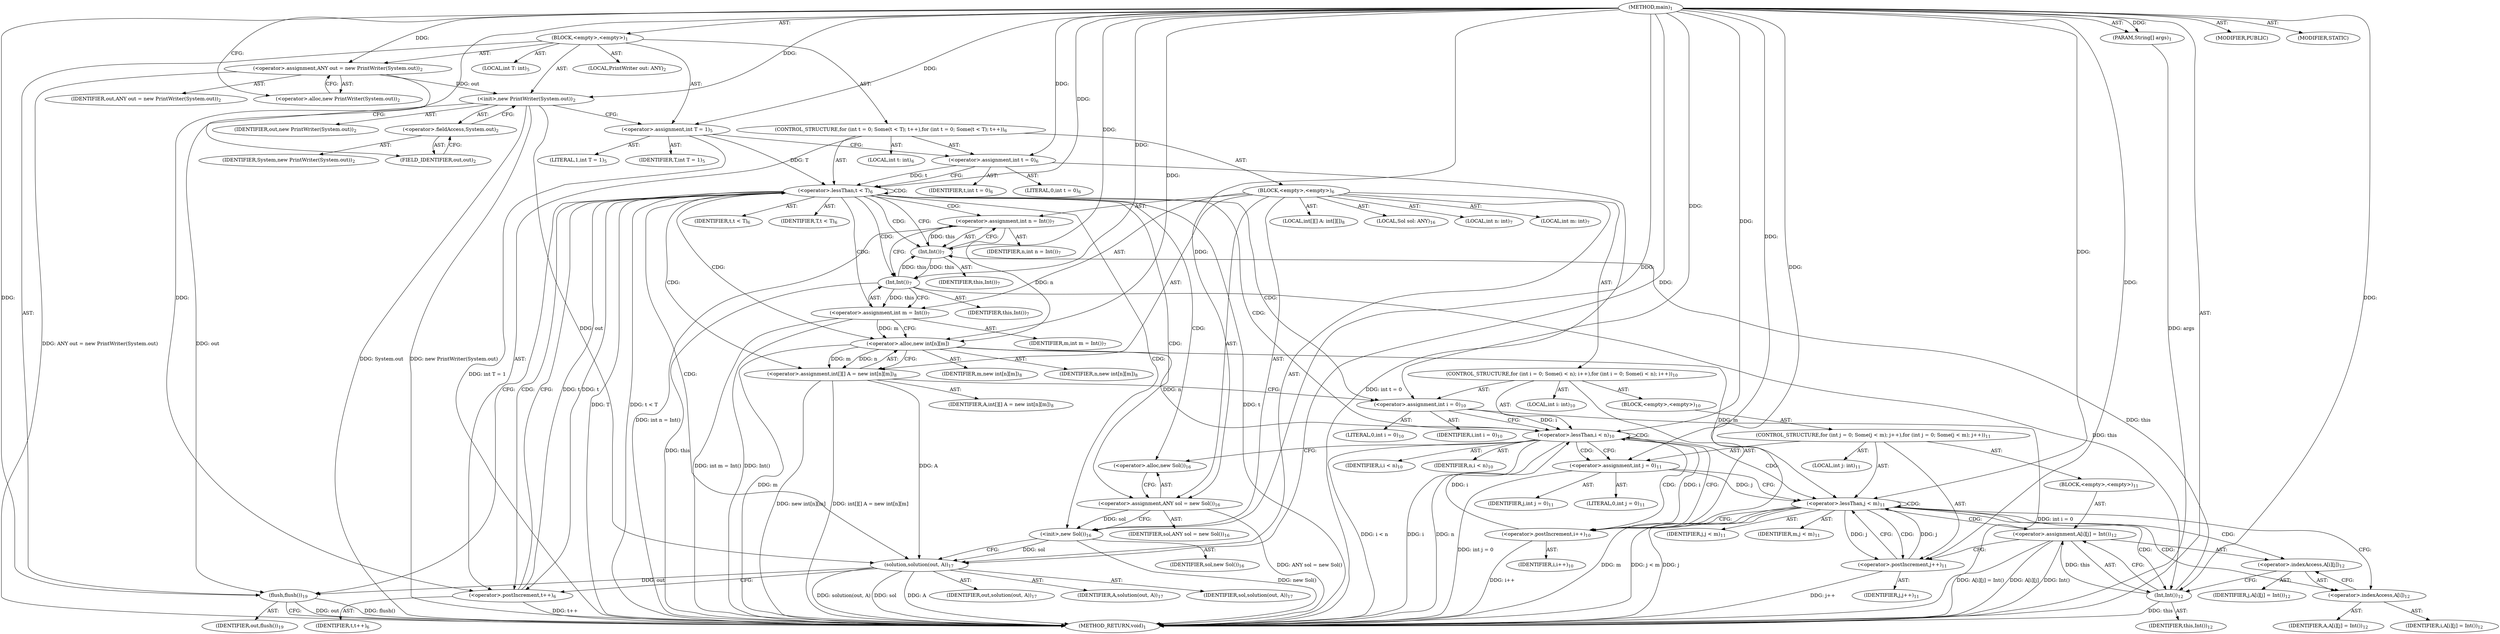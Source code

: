 digraph "main" {  
"21" [label = <(METHOD,main)<SUB>1</SUB>> ]
"22" [label = <(PARAM,String[] args)<SUB>1</SUB>> ]
"23" [label = <(BLOCK,&lt;empty&gt;,&lt;empty&gt;)<SUB>1</SUB>> ]
"4" [label = <(LOCAL,PrintWriter out: ANY)<SUB>2</SUB>> ]
"24" [label = <(&lt;operator&gt;.assignment,ANY out = new PrintWriter(System.out))<SUB>2</SUB>> ]
"25" [label = <(IDENTIFIER,out,ANY out = new PrintWriter(System.out))<SUB>2</SUB>> ]
"26" [label = <(&lt;operator&gt;.alloc,new PrintWriter(System.out))<SUB>2</SUB>> ]
"27" [label = <(&lt;init&gt;,new PrintWriter(System.out))<SUB>2</SUB>> ]
"3" [label = <(IDENTIFIER,out,new PrintWriter(System.out))<SUB>2</SUB>> ]
"28" [label = <(&lt;operator&gt;.fieldAccess,System.out)<SUB>2</SUB>> ]
"29" [label = <(IDENTIFIER,System,new PrintWriter(System.out))<SUB>2</SUB>> ]
"30" [label = <(FIELD_IDENTIFIER,out,out)<SUB>2</SUB>> ]
"31" [label = <(LOCAL,int T: int)<SUB>5</SUB>> ]
"32" [label = <(&lt;operator&gt;.assignment,int T = 1)<SUB>5</SUB>> ]
"33" [label = <(IDENTIFIER,T,int T = 1)<SUB>5</SUB>> ]
"34" [label = <(LITERAL,1,int T = 1)<SUB>5</SUB>> ]
"35" [label = <(CONTROL_STRUCTURE,for (int t = 0; Some(t &lt; T); t++),for (int t = 0; Some(t &lt; T); t++))<SUB>6</SUB>> ]
"36" [label = <(LOCAL,int t: int)<SUB>6</SUB>> ]
"37" [label = <(&lt;operator&gt;.assignment,int t = 0)<SUB>6</SUB>> ]
"38" [label = <(IDENTIFIER,t,int t = 0)<SUB>6</SUB>> ]
"39" [label = <(LITERAL,0,int t = 0)<SUB>6</SUB>> ]
"40" [label = <(&lt;operator&gt;.lessThan,t &lt; T)<SUB>6</SUB>> ]
"41" [label = <(IDENTIFIER,t,t &lt; T)<SUB>6</SUB>> ]
"42" [label = <(IDENTIFIER,T,t &lt; T)<SUB>6</SUB>> ]
"43" [label = <(&lt;operator&gt;.postIncrement,t++)<SUB>6</SUB>> ]
"44" [label = <(IDENTIFIER,t,t++)<SUB>6</SUB>> ]
"45" [label = <(BLOCK,&lt;empty&gt;,&lt;empty&gt;)<SUB>6</SUB>> ]
"46" [label = <(LOCAL,int n: int)<SUB>7</SUB>> ]
"47" [label = <(&lt;operator&gt;.assignment,int n = Int())<SUB>7</SUB>> ]
"48" [label = <(IDENTIFIER,n,int n = Int())<SUB>7</SUB>> ]
"49" [label = <(Int,Int())<SUB>7</SUB>> ]
"50" [label = <(IDENTIFIER,this,Int())<SUB>7</SUB>> ]
"51" [label = <(LOCAL,int m: int)<SUB>7</SUB>> ]
"52" [label = <(&lt;operator&gt;.assignment,int m = Int())<SUB>7</SUB>> ]
"53" [label = <(IDENTIFIER,m,int m = Int())<SUB>7</SUB>> ]
"54" [label = <(Int,Int())<SUB>7</SUB>> ]
"55" [label = <(IDENTIFIER,this,Int())<SUB>7</SUB>> ]
"56" [label = <(LOCAL,int[][] A: int[][])<SUB>8</SUB>> ]
"57" [label = <(&lt;operator&gt;.assignment,int[][] A = new int[n][m])<SUB>8</SUB>> ]
"58" [label = <(IDENTIFIER,A,int[][] A = new int[n][m])<SUB>8</SUB>> ]
"59" [label = <(&lt;operator&gt;.alloc,new int[n][m])> ]
"60" [label = <(IDENTIFIER,n,new int[n][m])<SUB>8</SUB>> ]
"61" [label = <(IDENTIFIER,m,new int[n][m])<SUB>8</SUB>> ]
"62" [label = <(CONTROL_STRUCTURE,for (int i = 0; Some(i &lt; n); i++),for (int i = 0; Some(i &lt; n); i++))<SUB>10</SUB>> ]
"63" [label = <(LOCAL,int i: int)<SUB>10</SUB>> ]
"64" [label = <(&lt;operator&gt;.assignment,int i = 0)<SUB>10</SUB>> ]
"65" [label = <(IDENTIFIER,i,int i = 0)<SUB>10</SUB>> ]
"66" [label = <(LITERAL,0,int i = 0)<SUB>10</SUB>> ]
"67" [label = <(&lt;operator&gt;.lessThan,i &lt; n)<SUB>10</SUB>> ]
"68" [label = <(IDENTIFIER,i,i &lt; n)<SUB>10</SUB>> ]
"69" [label = <(IDENTIFIER,n,i &lt; n)<SUB>10</SUB>> ]
"70" [label = <(&lt;operator&gt;.postIncrement,i++)<SUB>10</SUB>> ]
"71" [label = <(IDENTIFIER,i,i++)<SUB>10</SUB>> ]
"72" [label = <(BLOCK,&lt;empty&gt;,&lt;empty&gt;)<SUB>10</SUB>> ]
"73" [label = <(CONTROL_STRUCTURE,for (int j = 0; Some(j &lt; m); j++),for (int j = 0; Some(j &lt; m); j++))<SUB>11</SUB>> ]
"74" [label = <(LOCAL,int j: int)<SUB>11</SUB>> ]
"75" [label = <(&lt;operator&gt;.assignment,int j = 0)<SUB>11</SUB>> ]
"76" [label = <(IDENTIFIER,j,int j = 0)<SUB>11</SUB>> ]
"77" [label = <(LITERAL,0,int j = 0)<SUB>11</SUB>> ]
"78" [label = <(&lt;operator&gt;.lessThan,j &lt; m)<SUB>11</SUB>> ]
"79" [label = <(IDENTIFIER,j,j &lt; m)<SUB>11</SUB>> ]
"80" [label = <(IDENTIFIER,m,j &lt; m)<SUB>11</SUB>> ]
"81" [label = <(&lt;operator&gt;.postIncrement,j++)<SUB>11</SUB>> ]
"82" [label = <(IDENTIFIER,j,j++)<SUB>11</SUB>> ]
"83" [label = <(BLOCK,&lt;empty&gt;,&lt;empty&gt;)<SUB>11</SUB>> ]
"84" [label = <(&lt;operator&gt;.assignment,A[i][j] = Int())<SUB>12</SUB>> ]
"85" [label = <(&lt;operator&gt;.indexAccess,A[i][j])<SUB>12</SUB>> ]
"86" [label = <(&lt;operator&gt;.indexAccess,A[i])<SUB>12</SUB>> ]
"87" [label = <(IDENTIFIER,A,A[i][j] = Int())<SUB>12</SUB>> ]
"88" [label = <(IDENTIFIER,i,A[i][j] = Int())<SUB>12</SUB>> ]
"89" [label = <(IDENTIFIER,j,A[i][j] = Int())<SUB>12</SUB>> ]
"90" [label = <(Int,Int())<SUB>12</SUB>> ]
"91" [label = <(IDENTIFIER,this,Int())<SUB>12</SUB>> ]
"6" [label = <(LOCAL,Sol sol: ANY)<SUB>16</SUB>> ]
"92" [label = <(&lt;operator&gt;.assignment,ANY sol = new Sol())<SUB>16</SUB>> ]
"93" [label = <(IDENTIFIER,sol,ANY sol = new Sol())<SUB>16</SUB>> ]
"94" [label = <(&lt;operator&gt;.alloc,new Sol())<SUB>16</SUB>> ]
"95" [label = <(&lt;init&gt;,new Sol())<SUB>16</SUB>> ]
"5" [label = <(IDENTIFIER,sol,new Sol())<SUB>16</SUB>> ]
"96" [label = <(solution,solution(out, A))<SUB>17</SUB>> ]
"97" [label = <(IDENTIFIER,sol,solution(out, A))<SUB>17</SUB>> ]
"98" [label = <(IDENTIFIER,out,solution(out, A))<SUB>17</SUB>> ]
"99" [label = <(IDENTIFIER,A,solution(out, A))<SUB>17</SUB>> ]
"100" [label = <(flush,flush())<SUB>19</SUB>> ]
"101" [label = <(IDENTIFIER,out,flush())<SUB>19</SUB>> ]
"102" [label = <(MODIFIER,PUBLIC)> ]
"103" [label = <(MODIFIER,STATIC)> ]
"104" [label = <(METHOD_RETURN,void)<SUB>1</SUB>> ]
  "21" -> "22"  [ label = "AST: "] 
  "21" -> "23"  [ label = "AST: "] 
  "21" -> "102"  [ label = "AST: "] 
  "21" -> "103"  [ label = "AST: "] 
  "21" -> "104"  [ label = "AST: "] 
  "23" -> "4"  [ label = "AST: "] 
  "23" -> "24"  [ label = "AST: "] 
  "23" -> "27"  [ label = "AST: "] 
  "23" -> "31"  [ label = "AST: "] 
  "23" -> "32"  [ label = "AST: "] 
  "23" -> "35"  [ label = "AST: "] 
  "23" -> "100"  [ label = "AST: "] 
  "24" -> "25"  [ label = "AST: "] 
  "24" -> "26"  [ label = "AST: "] 
  "27" -> "3"  [ label = "AST: "] 
  "27" -> "28"  [ label = "AST: "] 
  "28" -> "29"  [ label = "AST: "] 
  "28" -> "30"  [ label = "AST: "] 
  "32" -> "33"  [ label = "AST: "] 
  "32" -> "34"  [ label = "AST: "] 
  "35" -> "36"  [ label = "AST: "] 
  "35" -> "37"  [ label = "AST: "] 
  "35" -> "40"  [ label = "AST: "] 
  "35" -> "43"  [ label = "AST: "] 
  "35" -> "45"  [ label = "AST: "] 
  "37" -> "38"  [ label = "AST: "] 
  "37" -> "39"  [ label = "AST: "] 
  "40" -> "41"  [ label = "AST: "] 
  "40" -> "42"  [ label = "AST: "] 
  "43" -> "44"  [ label = "AST: "] 
  "45" -> "46"  [ label = "AST: "] 
  "45" -> "47"  [ label = "AST: "] 
  "45" -> "51"  [ label = "AST: "] 
  "45" -> "52"  [ label = "AST: "] 
  "45" -> "56"  [ label = "AST: "] 
  "45" -> "57"  [ label = "AST: "] 
  "45" -> "62"  [ label = "AST: "] 
  "45" -> "6"  [ label = "AST: "] 
  "45" -> "92"  [ label = "AST: "] 
  "45" -> "95"  [ label = "AST: "] 
  "45" -> "96"  [ label = "AST: "] 
  "47" -> "48"  [ label = "AST: "] 
  "47" -> "49"  [ label = "AST: "] 
  "49" -> "50"  [ label = "AST: "] 
  "52" -> "53"  [ label = "AST: "] 
  "52" -> "54"  [ label = "AST: "] 
  "54" -> "55"  [ label = "AST: "] 
  "57" -> "58"  [ label = "AST: "] 
  "57" -> "59"  [ label = "AST: "] 
  "59" -> "60"  [ label = "AST: "] 
  "59" -> "61"  [ label = "AST: "] 
  "62" -> "63"  [ label = "AST: "] 
  "62" -> "64"  [ label = "AST: "] 
  "62" -> "67"  [ label = "AST: "] 
  "62" -> "70"  [ label = "AST: "] 
  "62" -> "72"  [ label = "AST: "] 
  "64" -> "65"  [ label = "AST: "] 
  "64" -> "66"  [ label = "AST: "] 
  "67" -> "68"  [ label = "AST: "] 
  "67" -> "69"  [ label = "AST: "] 
  "70" -> "71"  [ label = "AST: "] 
  "72" -> "73"  [ label = "AST: "] 
  "73" -> "74"  [ label = "AST: "] 
  "73" -> "75"  [ label = "AST: "] 
  "73" -> "78"  [ label = "AST: "] 
  "73" -> "81"  [ label = "AST: "] 
  "73" -> "83"  [ label = "AST: "] 
  "75" -> "76"  [ label = "AST: "] 
  "75" -> "77"  [ label = "AST: "] 
  "78" -> "79"  [ label = "AST: "] 
  "78" -> "80"  [ label = "AST: "] 
  "81" -> "82"  [ label = "AST: "] 
  "83" -> "84"  [ label = "AST: "] 
  "84" -> "85"  [ label = "AST: "] 
  "84" -> "90"  [ label = "AST: "] 
  "85" -> "86"  [ label = "AST: "] 
  "85" -> "89"  [ label = "AST: "] 
  "86" -> "87"  [ label = "AST: "] 
  "86" -> "88"  [ label = "AST: "] 
  "90" -> "91"  [ label = "AST: "] 
  "92" -> "93"  [ label = "AST: "] 
  "92" -> "94"  [ label = "AST: "] 
  "95" -> "5"  [ label = "AST: "] 
  "96" -> "97"  [ label = "AST: "] 
  "96" -> "98"  [ label = "AST: "] 
  "96" -> "99"  [ label = "AST: "] 
  "100" -> "101"  [ label = "AST: "] 
  "24" -> "30"  [ label = "CFG: "] 
  "27" -> "32"  [ label = "CFG: "] 
  "32" -> "37"  [ label = "CFG: "] 
  "100" -> "104"  [ label = "CFG: "] 
  "26" -> "24"  [ label = "CFG: "] 
  "28" -> "27"  [ label = "CFG: "] 
  "37" -> "40"  [ label = "CFG: "] 
  "40" -> "49"  [ label = "CFG: "] 
  "40" -> "100"  [ label = "CFG: "] 
  "43" -> "40"  [ label = "CFG: "] 
  "30" -> "28"  [ label = "CFG: "] 
  "47" -> "54"  [ label = "CFG: "] 
  "52" -> "59"  [ label = "CFG: "] 
  "57" -> "64"  [ label = "CFG: "] 
  "92" -> "95"  [ label = "CFG: "] 
  "95" -> "96"  [ label = "CFG: "] 
  "96" -> "43"  [ label = "CFG: "] 
  "49" -> "47"  [ label = "CFG: "] 
  "54" -> "52"  [ label = "CFG: "] 
  "59" -> "57"  [ label = "CFG: "] 
  "64" -> "67"  [ label = "CFG: "] 
  "67" -> "75"  [ label = "CFG: "] 
  "67" -> "94"  [ label = "CFG: "] 
  "70" -> "67"  [ label = "CFG: "] 
  "94" -> "92"  [ label = "CFG: "] 
  "75" -> "78"  [ label = "CFG: "] 
  "78" -> "86"  [ label = "CFG: "] 
  "78" -> "70"  [ label = "CFG: "] 
  "81" -> "78"  [ label = "CFG: "] 
  "84" -> "81"  [ label = "CFG: "] 
  "85" -> "90"  [ label = "CFG: "] 
  "90" -> "84"  [ label = "CFG: "] 
  "86" -> "85"  [ label = "CFG: "] 
  "21" -> "26"  [ label = "CFG: "] 
  "22" -> "104"  [ label = "DDG: args"] 
  "24" -> "104"  [ label = "DDG: ANY out = new PrintWriter(System.out)"] 
  "27" -> "104"  [ label = "DDG: System.out"] 
  "27" -> "104"  [ label = "DDG: new PrintWriter(System.out)"] 
  "32" -> "104"  [ label = "DDG: int T = 1"] 
  "37" -> "104"  [ label = "DDG: int t = 0"] 
  "40" -> "104"  [ label = "DDG: t"] 
  "40" -> "104"  [ label = "DDG: T"] 
  "40" -> "104"  [ label = "DDG: t &lt; T"] 
  "100" -> "104"  [ label = "DDG: out"] 
  "100" -> "104"  [ label = "DDG: flush()"] 
  "47" -> "104"  [ label = "DDG: int n = Int()"] 
  "54" -> "104"  [ label = "DDG: this"] 
  "52" -> "104"  [ label = "DDG: Int()"] 
  "52" -> "104"  [ label = "DDG: int m = Int()"] 
  "59" -> "104"  [ label = "DDG: m"] 
  "57" -> "104"  [ label = "DDG: new int[n][m]"] 
  "57" -> "104"  [ label = "DDG: int[][] A = new int[n][m]"] 
  "64" -> "104"  [ label = "DDG: int i = 0"] 
  "67" -> "104"  [ label = "DDG: i"] 
  "67" -> "104"  [ label = "DDG: n"] 
  "67" -> "104"  [ label = "DDG: i &lt; n"] 
  "92" -> "104"  [ label = "DDG: ANY sol = new Sol()"] 
  "95" -> "104"  [ label = "DDG: new Sol()"] 
  "96" -> "104"  [ label = "DDG: sol"] 
  "96" -> "104"  [ label = "DDG: A"] 
  "96" -> "104"  [ label = "DDG: solution(out, A)"] 
  "43" -> "104"  [ label = "DDG: t++"] 
  "75" -> "104"  [ label = "DDG: int j = 0"] 
  "78" -> "104"  [ label = "DDG: j"] 
  "78" -> "104"  [ label = "DDG: m"] 
  "78" -> "104"  [ label = "DDG: j &lt; m"] 
  "70" -> "104"  [ label = "DDG: i++"] 
  "84" -> "104"  [ label = "DDG: A[i][j]"] 
  "90" -> "104"  [ label = "DDG: this"] 
  "84" -> "104"  [ label = "DDG: Int()"] 
  "84" -> "104"  [ label = "DDG: A[i][j] = Int()"] 
  "81" -> "104"  [ label = "DDG: j++"] 
  "21" -> "22"  [ label = "DDG: "] 
  "21" -> "24"  [ label = "DDG: "] 
  "21" -> "32"  [ label = "DDG: "] 
  "24" -> "27"  [ label = "DDG: out"] 
  "21" -> "27"  [ label = "DDG: "] 
  "21" -> "37"  [ label = "DDG: "] 
  "27" -> "100"  [ label = "DDG: out"] 
  "96" -> "100"  [ label = "DDG: out"] 
  "21" -> "100"  [ label = "DDG: "] 
  "37" -> "40"  [ label = "DDG: t"] 
  "43" -> "40"  [ label = "DDG: t"] 
  "21" -> "40"  [ label = "DDG: "] 
  "32" -> "40"  [ label = "DDG: T"] 
  "40" -> "43"  [ label = "DDG: t"] 
  "21" -> "43"  [ label = "DDG: "] 
  "49" -> "47"  [ label = "DDG: this"] 
  "54" -> "52"  [ label = "DDG: this"] 
  "59" -> "57"  [ label = "DDG: n"] 
  "59" -> "57"  [ label = "DDG: m"] 
  "21" -> "92"  [ label = "DDG: "] 
  "21" -> "64"  [ label = "DDG: "] 
  "92" -> "95"  [ label = "DDG: sol"] 
  "21" -> "95"  [ label = "DDG: "] 
  "95" -> "96"  [ label = "DDG: sol"] 
  "21" -> "96"  [ label = "DDG: "] 
  "27" -> "96"  [ label = "DDG: out"] 
  "57" -> "96"  [ label = "DDG: A"] 
  "54" -> "49"  [ label = "DDG: this"] 
  "90" -> "49"  [ label = "DDG: this"] 
  "21" -> "49"  [ label = "DDG: "] 
  "49" -> "54"  [ label = "DDG: this"] 
  "21" -> "54"  [ label = "DDG: "] 
  "47" -> "59"  [ label = "DDG: n"] 
  "21" -> "59"  [ label = "DDG: "] 
  "52" -> "59"  [ label = "DDG: m"] 
  "64" -> "67"  [ label = "DDG: i"] 
  "70" -> "67"  [ label = "DDG: i"] 
  "21" -> "67"  [ label = "DDG: "] 
  "59" -> "67"  [ label = "DDG: n"] 
  "67" -> "70"  [ label = "DDG: i"] 
  "21" -> "70"  [ label = "DDG: "] 
  "21" -> "75"  [ label = "DDG: "] 
  "75" -> "78"  [ label = "DDG: j"] 
  "81" -> "78"  [ label = "DDG: j"] 
  "21" -> "78"  [ label = "DDG: "] 
  "59" -> "78"  [ label = "DDG: m"] 
  "78" -> "81"  [ label = "DDG: j"] 
  "21" -> "81"  [ label = "DDG: "] 
  "90" -> "84"  [ label = "DDG: this"] 
  "54" -> "90"  [ label = "DDG: this"] 
  "21" -> "90"  [ label = "DDG: "] 
  "40" -> "47"  [ label = "CDG: "] 
  "40" -> "94"  [ label = "CDG: "] 
  "40" -> "49"  [ label = "CDG: "] 
  "40" -> "96"  [ label = "CDG: "] 
  "40" -> "64"  [ label = "CDG: "] 
  "40" -> "57"  [ label = "CDG: "] 
  "40" -> "52"  [ label = "CDG: "] 
  "40" -> "67"  [ label = "CDG: "] 
  "40" -> "95"  [ label = "CDG: "] 
  "40" -> "92"  [ label = "CDG: "] 
  "40" -> "40"  [ label = "CDG: "] 
  "40" -> "59"  [ label = "CDG: "] 
  "40" -> "54"  [ label = "CDG: "] 
  "40" -> "43"  [ label = "CDG: "] 
  "67" -> "75"  [ label = "CDG: "] 
  "67" -> "67"  [ label = "CDG: "] 
  "67" -> "70"  [ label = "CDG: "] 
  "67" -> "78"  [ label = "CDG: "] 
  "78" -> "81"  [ label = "CDG: "] 
  "78" -> "84"  [ label = "CDG: "] 
  "78" -> "85"  [ label = "CDG: "] 
  "78" -> "90"  [ label = "CDG: "] 
  "78" -> "78"  [ label = "CDG: "] 
  "78" -> "86"  [ label = "CDG: "] 
}
